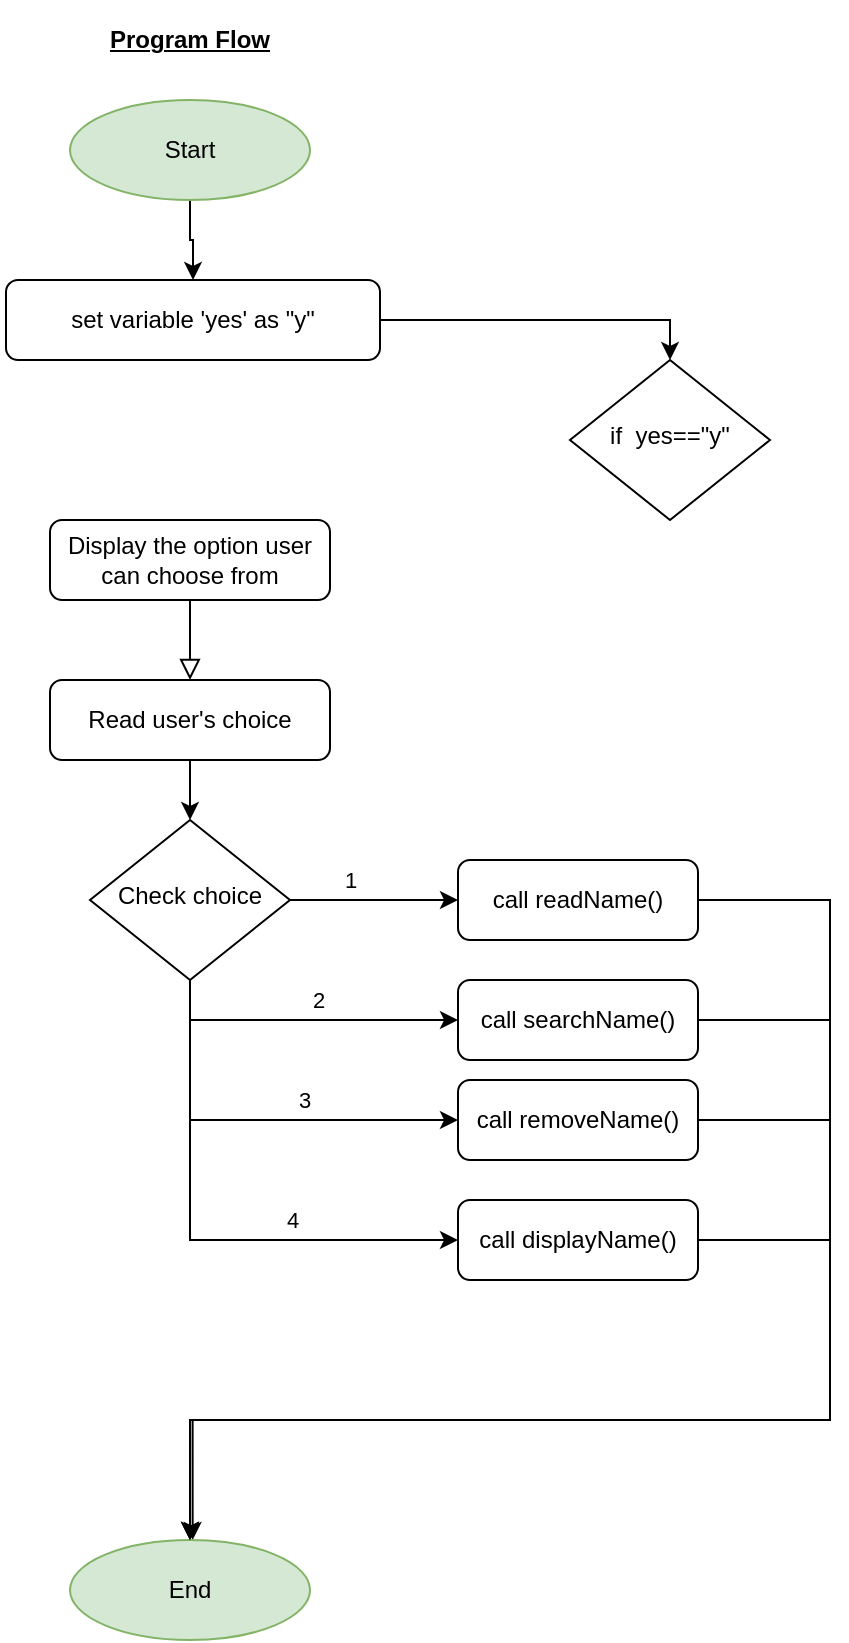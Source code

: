 <mxfile version="20.8.18" type="device"><diagram id="C5RBs43oDa-KdzZeNtuy" name="Page-1"><mxGraphModel dx="1323" dy="2016" grid="1" gridSize="10" guides="1" tooltips="1" connect="1" arrows="1" fold="1" page="1" pageScale="1" pageWidth="827" pageHeight="1169" math="0" shadow="0"><root><mxCell id="WIyWlLk6GJQsqaUBKTNV-0"/><mxCell id="WIyWlLk6GJQsqaUBKTNV-1" parent="WIyWlLk6GJQsqaUBKTNV-0"/><mxCell id="WIyWlLk6GJQsqaUBKTNV-2" value="" style="rounded=0;html=1;jettySize=auto;orthogonalLoop=1;fontSize=11;endArrow=block;endFill=0;endSize=8;strokeWidth=1;shadow=0;labelBackgroundColor=none;edgeStyle=orthogonalEdgeStyle;entryX=0.5;entryY=0;entryDx=0;entryDy=0;" parent="WIyWlLk6GJQsqaUBKTNV-1" source="WIyWlLk6GJQsqaUBKTNV-3" target="ZvQ4rZ7CdooquZZAfx83-3" edge="1"><mxGeometry relative="1" as="geometry"/></mxCell><mxCell id="WIyWlLk6GJQsqaUBKTNV-3" value="Display the option user can choose from" style="rounded=1;whiteSpace=wrap;html=1;fontSize=12;glass=0;strokeWidth=1;shadow=0;" parent="WIyWlLk6GJQsqaUBKTNV-1" vertex="1"><mxGeometry x="150" y="70" width="140" height="40" as="geometry"/></mxCell><mxCell id="ZvQ4rZ7CdooquZZAfx83-6" value="1" style="edgeStyle=orthogonalEdgeStyle;rounded=0;orthogonalLoop=1;jettySize=auto;html=1;exitX=1;exitY=0.5;exitDx=0;exitDy=0;entryX=0;entryY=0.5;entryDx=0;entryDy=0;" edge="1" parent="WIyWlLk6GJQsqaUBKTNV-1" source="WIyWlLk6GJQsqaUBKTNV-6" target="WIyWlLk6GJQsqaUBKTNV-7"><mxGeometry x="-0.294" y="10" relative="1" as="geometry"><mxPoint as="offset"/></mxGeometry></mxCell><mxCell id="ZvQ4rZ7CdooquZZAfx83-9" value="3" style="edgeStyle=orthogonalEdgeStyle;rounded=0;orthogonalLoop=1;jettySize=auto;html=1;exitX=0.5;exitY=1;exitDx=0;exitDy=0;entryX=0;entryY=0.5;entryDx=0;entryDy=0;" edge="1" parent="WIyWlLk6GJQsqaUBKTNV-1" source="WIyWlLk6GJQsqaUBKTNV-6" target="ZvQ4rZ7CdooquZZAfx83-7"><mxGeometry x="0.241" y="10" relative="1" as="geometry"><mxPoint as="offset"/></mxGeometry></mxCell><mxCell id="ZvQ4rZ7CdooquZZAfx83-10" value="4" style="edgeStyle=orthogonalEdgeStyle;rounded=0;orthogonalLoop=1;jettySize=auto;html=1;exitX=0.5;exitY=1;exitDx=0;exitDy=0;entryX=0;entryY=0.5;entryDx=0;entryDy=0;" edge="1" parent="WIyWlLk6GJQsqaUBKTNV-1" source="WIyWlLk6GJQsqaUBKTNV-6" target="ZvQ4rZ7CdooquZZAfx83-8"><mxGeometry x="0.371" y="10" relative="1" as="geometry"><mxPoint as="offset"/></mxGeometry></mxCell><mxCell id="ZvQ4rZ7CdooquZZAfx83-11" value="2" style="edgeStyle=orthogonalEdgeStyle;rounded=0;orthogonalLoop=1;jettySize=auto;html=1;exitX=0.5;exitY=1;exitDx=0;exitDy=0;entryX=0;entryY=0.5;entryDx=0;entryDy=0;endArrow=classic;endFill=1;" edge="1" parent="WIyWlLk6GJQsqaUBKTNV-1" source="WIyWlLk6GJQsqaUBKTNV-6" target="WIyWlLk6GJQsqaUBKTNV-12"><mxGeometry x="0.083" y="10" relative="1" as="geometry"><mxPoint as="offset"/></mxGeometry></mxCell><mxCell id="WIyWlLk6GJQsqaUBKTNV-6" value="Check choice" style="rhombus;whiteSpace=wrap;html=1;shadow=0;fontFamily=Helvetica;fontSize=12;align=center;strokeWidth=1;spacing=6;spacingTop=-4;" parent="WIyWlLk6GJQsqaUBKTNV-1" vertex="1"><mxGeometry x="170" y="220" width="100" height="80" as="geometry"/></mxCell><mxCell id="ZvQ4rZ7CdooquZZAfx83-12" style="edgeStyle=orthogonalEdgeStyle;rounded=0;orthogonalLoop=1;jettySize=auto;html=1;exitX=1;exitY=0.5;exitDx=0;exitDy=0;entryX=0.5;entryY=0;entryDx=0;entryDy=0;endArrow=classic;endFill=1;" edge="1" parent="WIyWlLk6GJQsqaUBKTNV-1" source="WIyWlLk6GJQsqaUBKTNV-7" target="ZvQ4rZ7CdooquZZAfx83-2"><mxGeometry relative="1" as="geometry"><Array as="points"><mxPoint x="540" y="260"/><mxPoint x="540" y="520"/><mxPoint x="220" y="520"/></Array></mxGeometry></mxCell><mxCell id="WIyWlLk6GJQsqaUBKTNV-7" value="call readName()" style="rounded=1;whiteSpace=wrap;html=1;fontSize=12;glass=0;strokeWidth=1;shadow=0;" parent="WIyWlLk6GJQsqaUBKTNV-1" vertex="1"><mxGeometry x="354" y="240" width="120" height="40" as="geometry"/></mxCell><mxCell id="ZvQ4rZ7CdooquZZAfx83-13" style="edgeStyle=orthogonalEdgeStyle;rounded=0;orthogonalLoop=1;jettySize=auto;html=1;exitX=1;exitY=0.5;exitDx=0;exitDy=0;endArrow=classic;endFill=1;" edge="1" parent="WIyWlLk6GJQsqaUBKTNV-1" source="WIyWlLk6GJQsqaUBKTNV-12"><mxGeometry relative="1" as="geometry"><mxPoint x="221.333" y="580" as="targetPoint"/><Array as="points"><mxPoint x="540" y="320"/><mxPoint x="540" y="520"/><mxPoint x="221" y="520"/></Array></mxGeometry></mxCell><mxCell id="WIyWlLk6GJQsqaUBKTNV-12" value="call searchName()" style="rounded=1;whiteSpace=wrap;html=1;fontSize=12;glass=0;strokeWidth=1;shadow=0;" parent="WIyWlLk6GJQsqaUBKTNV-1" vertex="1"><mxGeometry x="354" y="300" width="120" height="40" as="geometry"/></mxCell><mxCell id="ZvQ4rZ7CdooquZZAfx83-4" style="edgeStyle=orthogonalEdgeStyle;rounded=0;orthogonalLoop=1;jettySize=auto;html=1;exitX=0.5;exitY=1;exitDx=0;exitDy=0;entryX=0.5;entryY=0;entryDx=0;entryDy=0;" edge="1" parent="WIyWlLk6GJQsqaUBKTNV-1" source="ZvQ4rZ7CdooquZZAfx83-0" target="ZvQ4rZ7CdooquZZAfx83-24"><mxGeometry relative="1" as="geometry"/></mxCell><mxCell id="ZvQ4rZ7CdooquZZAfx83-0" value="Start" style="ellipse;whiteSpace=wrap;html=1;fillColor=#d5e8d4;strokeColor=#82b366;" vertex="1" parent="WIyWlLk6GJQsqaUBKTNV-1"><mxGeometry x="160" y="-140" width="120" height="50" as="geometry"/></mxCell><mxCell id="ZvQ4rZ7CdooquZZAfx83-2" value="End" style="ellipse;whiteSpace=wrap;html=1;fillColor=#d5e8d4;strokeColor=#82b366;" vertex="1" parent="WIyWlLk6GJQsqaUBKTNV-1"><mxGeometry x="160" y="580" width="120" height="50" as="geometry"/></mxCell><mxCell id="ZvQ4rZ7CdooquZZAfx83-5" style="edgeStyle=orthogonalEdgeStyle;rounded=0;orthogonalLoop=1;jettySize=auto;html=1;" edge="1" parent="WIyWlLk6GJQsqaUBKTNV-1" source="ZvQ4rZ7CdooquZZAfx83-3" target="WIyWlLk6GJQsqaUBKTNV-6"><mxGeometry relative="1" as="geometry"/></mxCell><mxCell id="ZvQ4rZ7CdooquZZAfx83-3" value="Read user's choice" style="rounded=1;whiteSpace=wrap;html=1;fontSize=12;glass=0;strokeWidth=1;shadow=0;" vertex="1" parent="WIyWlLk6GJQsqaUBKTNV-1"><mxGeometry x="150" y="150" width="140" height="40" as="geometry"/></mxCell><mxCell id="ZvQ4rZ7CdooquZZAfx83-14" style="edgeStyle=orthogonalEdgeStyle;rounded=0;orthogonalLoop=1;jettySize=auto;html=1;entryX=0.5;entryY=0;entryDx=0;entryDy=0;endArrow=classic;endFill=1;" edge="1" parent="WIyWlLk6GJQsqaUBKTNV-1" source="ZvQ4rZ7CdooquZZAfx83-7" target="ZvQ4rZ7CdooquZZAfx83-2"><mxGeometry relative="1" as="geometry"><Array as="points"><mxPoint x="540" y="370"/><mxPoint x="540" y="520"/><mxPoint x="220" y="520"/></Array></mxGeometry></mxCell><mxCell id="ZvQ4rZ7CdooquZZAfx83-7" value="call removeName()" style="rounded=1;whiteSpace=wrap;html=1;fontSize=12;glass=0;strokeWidth=1;shadow=0;" vertex="1" parent="WIyWlLk6GJQsqaUBKTNV-1"><mxGeometry x="354" y="350" width="120" height="40" as="geometry"/></mxCell><mxCell id="ZvQ4rZ7CdooquZZAfx83-15" style="edgeStyle=orthogonalEdgeStyle;rounded=0;orthogonalLoop=1;jettySize=auto;html=1;exitX=1;exitY=0.5;exitDx=0;exitDy=0;entryX=0.5;entryY=0;entryDx=0;entryDy=0;endArrow=classic;endFill=1;" edge="1" parent="WIyWlLk6GJQsqaUBKTNV-1" source="ZvQ4rZ7CdooquZZAfx83-8" target="ZvQ4rZ7CdooquZZAfx83-2"><mxGeometry relative="1" as="geometry"><Array as="points"><mxPoint x="540" y="430"/><mxPoint x="540" y="520"/><mxPoint x="220" y="520"/></Array></mxGeometry></mxCell><mxCell id="ZvQ4rZ7CdooquZZAfx83-8" value="call displayName()" style="rounded=1;whiteSpace=wrap;html=1;fontSize=12;glass=0;strokeWidth=1;shadow=0;" vertex="1" parent="WIyWlLk6GJQsqaUBKTNV-1"><mxGeometry x="354" y="410" width="120" height="40" as="geometry"/></mxCell><mxCell id="ZvQ4rZ7CdooquZZAfx83-16" value="&lt;u&gt;&lt;b&gt;Program Flow&lt;/b&gt;&lt;/u&gt;" style="text;html=1;strokeColor=none;fillColor=none;align=center;verticalAlign=middle;whiteSpace=wrap;rounded=0;" vertex="1" parent="WIyWlLk6GJQsqaUBKTNV-1"><mxGeometry x="125" y="-190" width="190" height="40" as="geometry"/></mxCell><mxCell id="ZvQ4rZ7CdooquZZAfx83-27" style="edgeStyle=orthogonalEdgeStyle;rounded=0;orthogonalLoop=1;jettySize=auto;html=1;entryX=0.5;entryY=0;entryDx=0;entryDy=0;endArrow=classic;endFill=1;" edge="1" parent="WIyWlLk6GJQsqaUBKTNV-1" source="ZvQ4rZ7CdooquZZAfx83-24" target="ZvQ4rZ7CdooquZZAfx83-26"><mxGeometry relative="1" as="geometry"/></mxCell><mxCell id="ZvQ4rZ7CdooquZZAfx83-24" value="set variable 'yes' as &quot;y&quot;" style="rounded=1;whiteSpace=wrap;html=1;fontSize=12;glass=0;strokeWidth=1;shadow=0;" vertex="1" parent="WIyWlLk6GJQsqaUBKTNV-1"><mxGeometry x="128" y="-50" width="187" height="40" as="geometry"/></mxCell><mxCell id="ZvQ4rZ7CdooquZZAfx83-26" value="if&amp;nbsp; yes==&quot;y&quot;" style="rhombus;whiteSpace=wrap;html=1;shadow=0;fontFamily=Helvetica;fontSize=12;align=center;strokeWidth=1;spacing=6;spacingTop=-4;" vertex="1" parent="WIyWlLk6GJQsqaUBKTNV-1"><mxGeometry x="410" y="-10" width="100" height="80" as="geometry"/></mxCell></root></mxGraphModel></diagram></mxfile>